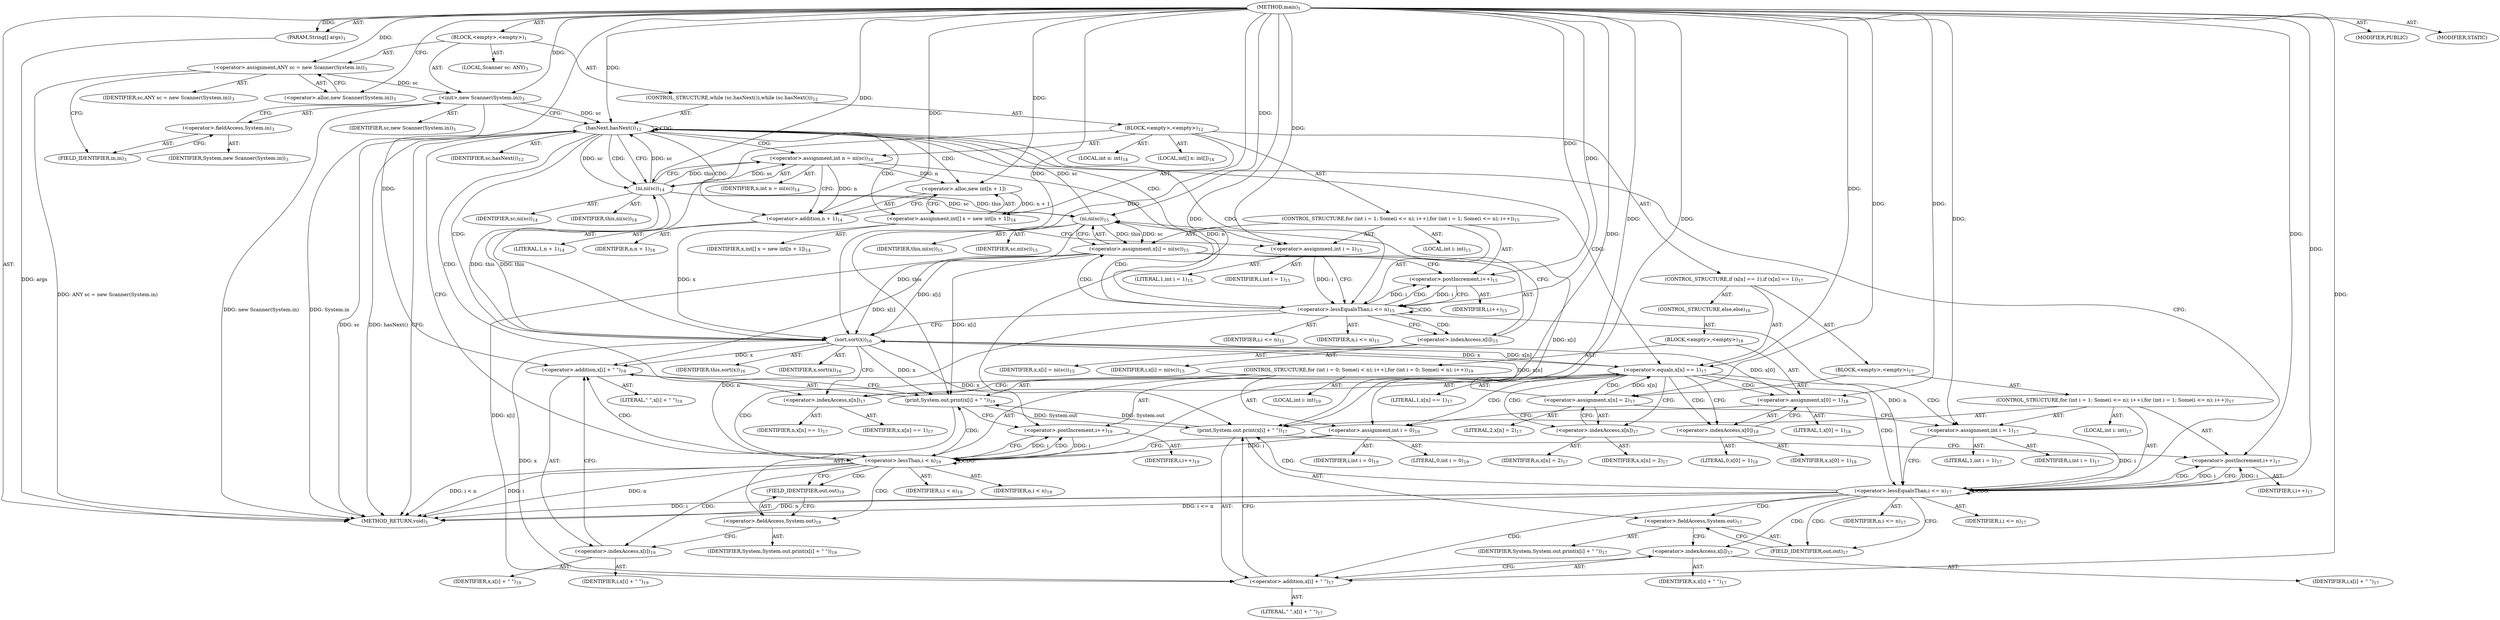digraph "main" {  
"19" [label = <(METHOD,main)<SUB>1</SUB>> ]
"20" [label = <(PARAM,String[] args)<SUB>1</SUB>> ]
"21" [label = <(BLOCK,&lt;empty&gt;,&lt;empty&gt;)<SUB>1</SUB>> ]
"4" [label = <(LOCAL,Scanner sc: ANY)<SUB>3</SUB>> ]
"22" [label = <(&lt;operator&gt;.assignment,ANY sc = new Scanner(System.in))<SUB>3</SUB>> ]
"23" [label = <(IDENTIFIER,sc,ANY sc = new Scanner(System.in))<SUB>3</SUB>> ]
"24" [label = <(&lt;operator&gt;.alloc,new Scanner(System.in))<SUB>3</SUB>> ]
"25" [label = <(&lt;init&gt;,new Scanner(System.in))<SUB>3</SUB>> ]
"3" [label = <(IDENTIFIER,sc,new Scanner(System.in))<SUB>3</SUB>> ]
"26" [label = <(&lt;operator&gt;.fieldAccess,System.in)<SUB>3</SUB>> ]
"27" [label = <(IDENTIFIER,System,new Scanner(System.in))<SUB>3</SUB>> ]
"28" [label = <(FIELD_IDENTIFIER,in,in)<SUB>3</SUB>> ]
"29" [label = <(CONTROL_STRUCTURE,while (sc.hasNext()),while (sc.hasNext()))<SUB>12</SUB>> ]
"30" [label = <(hasNext,hasNext())<SUB>12</SUB>> ]
"31" [label = <(IDENTIFIER,sc,hasNext())<SUB>12</SUB>> ]
"32" [label = <(BLOCK,&lt;empty&gt;,&lt;empty&gt;)<SUB>12</SUB>> ]
"33" [label = <(LOCAL,int n: int)<SUB>14</SUB>> ]
"34" [label = <(LOCAL,int[] x: int[])<SUB>14</SUB>> ]
"35" [label = <(&lt;operator&gt;.assignment,int n = ni(sc))<SUB>14</SUB>> ]
"36" [label = <(IDENTIFIER,n,int n = ni(sc))<SUB>14</SUB>> ]
"37" [label = <(ni,ni(sc))<SUB>14</SUB>> ]
"38" [label = <(IDENTIFIER,this,ni(sc))<SUB>14</SUB>> ]
"39" [label = <(IDENTIFIER,sc,ni(sc))<SUB>14</SUB>> ]
"40" [label = <(&lt;operator&gt;.assignment,int[] x = new int[n + 1])<SUB>14</SUB>> ]
"41" [label = <(IDENTIFIER,x,int[] x = new int[n + 1])<SUB>14</SUB>> ]
"42" [label = <(&lt;operator&gt;.alloc,new int[n + 1])> ]
"43" [label = <(&lt;operator&gt;.addition,n + 1)<SUB>14</SUB>> ]
"44" [label = <(IDENTIFIER,n,n + 1)<SUB>14</SUB>> ]
"45" [label = <(LITERAL,1,n + 1)<SUB>14</SUB>> ]
"46" [label = <(CONTROL_STRUCTURE,for (int i = 1; Some(i &lt;= n); i++),for (int i = 1; Some(i &lt;= n); i++))<SUB>15</SUB>> ]
"47" [label = <(LOCAL,int i: int)<SUB>15</SUB>> ]
"48" [label = <(&lt;operator&gt;.assignment,int i = 1)<SUB>15</SUB>> ]
"49" [label = <(IDENTIFIER,i,int i = 1)<SUB>15</SUB>> ]
"50" [label = <(LITERAL,1,int i = 1)<SUB>15</SUB>> ]
"51" [label = <(&lt;operator&gt;.lessEqualsThan,i &lt;= n)<SUB>15</SUB>> ]
"52" [label = <(IDENTIFIER,i,i &lt;= n)<SUB>15</SUB>> ]
"53" [label = <(IDENTIFIER,n,i &lt;= n)<SUB>15</SUB>> ]
"54" [label = <(&lt;operator&gt;.postIncrement,i++)<SUB>15</SUB>> ]
"55" [label = <(IDENTIFIER,i,i++)<SUB>15</SUB>> ]
"56" [label = <(&lt;operator&gt;.assignment,x[i] = ni(sc))<SUB>15</SUB>> ]
"57" [label = <(&lt;operator&gt;.indexAccess,x[i])<SUB>15</SUB>> ]
"58" [label = <(IDENTIFIER,x,x[i] = ni(sc))<SUB>15</SUB>> ]
"59" [label = <(IDENTIFIER,i,x[i] = ni(sc))<SUB>15</SUB>> ]
"60" [label = <(ni,ni(sc))<SUB>15</SUB>> ]
"61" [label = <(IDENTIFIER,this,ni(sc))<SUB>15</SUB>> ]
"62" [label = <(IDENTIFIER,sc,ni(sc))<SUB>15</SUB>> ]
"63" [label = <(sort,sort(x))<SUB>16</SUB>> ]
"64" [label = <(IDENTIFIER,this,sort(x))<SUB>16</SUB>> ]
"65" [label = <(IDENTIFIER,x,sort(x))<SUB>16</SUB>> ]
"66" [label = <(CONTROL_STRUCTURE,if (x[n] == 1),if (x[n] == 1))<SUB>17</SUB>> ]
"67" [label = <(&lt;operator&gt;.equals,x[n] == 1)<SUB>17</SUB>> ]
"68" [label = <(&lt;operator&gt;.indexAccess,x[n])<SUB>17</SUB>> ]
"69" [label = <(IDENTIFIER,x,x[n] == 1)<SUB>17</SUB>> ]
"70" [label = <(IDENTIFIER,n,x[n] == 1)<SUB>17</SUB>> ]
"71" [label = <(LITERAL,1,x[n] == 1)<SUB>17</SUB>> ]
"72" [label = <(BLOCK,&lt;empty&gt;,&lt;empty&gt;)<SUB>17</SUB>> ]
"73" [label = <(&lt;operator&gt;.assignment,x[n] = 2)<SUB>17</SUB>> ]
"74" [label = <(&lt;operator&gt;.indexAccess,x[n])<SUB>17</SUB>> ]
"75" [label = <(IDENTIFIER,x,x[n] = 2)<SUB>17</SUB>> ]
"76" [label = <(IDENTIFIER,n,x[n] = 2)<SUB>17</SUB>> ]
"77" [label = <(LITERAL,2,x[n] = 2)<SUB>17</SUB>> ]
"78" [label = <(CONTROL_STRUCTURE,for (int i = 1; Some(i &lt;= n); i++),for (int i = 1; Some(i &lt;= n); i++))<SUB>17</SUB>> ]
"79" [label = <(LOCAL,int i: int)<SUB>17</SUB>> ]
"80" [label = <(&lt;operator&gt;.assignment,int i = 1)<SUB>17</SUB>> ]
"81" [label = <(IDENTIFIER,i,int i = 1)<SUB>17</SUB>> ]
"82" [label = <(LITERAL,1,int i = 1)<SUB>17</SUB>> ]
"83" [label = <(&lt;operator&gt;.lessEqualsThan,i &lt;= n)<SUB>17</SUB>> ]
"84" [label = <(IDENTIFIER,i,i &lt;= n)<SUB>17</SUB>> ]
"85" [label = <(IDENTIFIER,n,i &lt;= n)<SUB>17</SUB>> ]
"86" [label = <(&lt;operator&gt;.postIncrement,i++)<SUB>17</SUB>> ]
"87" [label = <(IDENTIFIER,i,i++)<SUB>17</SUB>> ]
"88" [label = <(print,System.out.print(x[i] + &quot; &quot;))<SUB>17</SUB>> ]
"89" [label = <(&lt;operator&gt;.fieldAccess,System.out)<SUB>17</SUB>> ]
"90" [label = <(IDENTIFIER,System,System.out.print(x[i] + &quot; &quot;))<SUB>17</SUB>> ]
"91" [label = <(FIELD_IDENTIFIER,out,out)<SUB>17</SUB>> ]
"92" [label = <(&lt;operator&gt;.addition,x[i] + &quot; &quot;)<SUB>17</SUB>> ]
"93" [label = <(&lt;operator&gt;.indexAccess,x[i])<SUB>17</SUB>> ]
"94" [label = <(IDENTIFIER,x,x[i] + &quot; &quot;)<SUB>17</SUB>> ]
"95" [label = <(IDENTIFIER,i,x[i] + &quot; &quot;)<SUB>17</SUB>> ]
"96" [label = <(LITERAL,&quot; &quot;,x[i] + &quot; &quot;)<SUB>17</SUB>> ]
"97" [label = <(CONTROL_STRUCTURE,else,else)<SUB>18</SUB>> ]
"98" [label = <(BLOCK,&lt;empty&gt;,&lt;empty&gt;)<SUB>18</SUB>> ]
"99" [label = <(&lt;operator&gt;.assignment,x[0] = 1)<SUB>18</SUB>> ]
"100" [label = <(&lt;operator&gt;.indexAccess,x[0])<SUB>18</SUB>> ]
"101" [label = <(IDENTIFIER,x,x[0] = 1)<SUB>18</SUB>> ]
"102" [label = <(LITERAL,0,x[0] = 1)<SUB>18</SUB>> ]
"103" [label = <(LITERAL,1,x[0] = 1)<SUB>18</SUB>> ]
"104" [label = <(CONTROL_STRUCTURE,for (int i = 0; Some(i &lt; n); i++),for (int i = 0; Some(i &lt; n); i++))<SUB>19</SUB>> ]
"105" [label = <(LOCAL,int i: int)<SUB>19</SUB>> ]
"106" [label = <(&lt;operator&gt;.assignment,int i = 0)<SUB>19</SUB>> ]
"107" [label = <(IDENTIFIER,i,int i = 0)<SUB>19</SUB>> ]
"108" [label = <(LITERAL,0,int i = 0)<SUB>19</SUB>> ]
"109" [label = <(&lt;operator&gt;.lessThan,i &lt; n)<SUB>19</SUB>> ]
"110" [label = <(IDENTIFIER,i,i &lt; n)<SUB>19</SUB>> ]
"111" [label = <(IDENTIFIER,n,i &lt; n)<SUB>19</SUB>> ]
"112" [label = <(&lt;operator&gt;.postIncrement,i++)<SUB>19</SUB>> ]
"113" [label = <(IDENTIFIER,i,i++)<SUB>19</SUB>> ]
"114" [label = <(print,System.out.print(x[i] + &quot; &quot;))<SUB>19</SUB>> ]
"115" [label = <(&lt;operator&gt;.fieldAccess,System.out)<SUB>19</SUB>> ]
"116" [label = <(IDENTIFIER,System,System.out.print(x[i] + &quot; &quot;))<SUB>19</SUB>> ]
"117" [label = <(FIELD_IDENTIFIER,out,out)<SUB>19</SUB>> ]
"118" [label = <(&lt;operator&gt;.addition,x[i] + &quot; &quot;)<SUB>19</SUB>> ]
"119" [label = <(&lt;operator&gt;.indexAccess,x[i])<SUB>19</SUB>> ]
"120" [label = <(IDENTIFIER,x,x[i] + &quot; &quot;)<SUB>19</SUB>> ]
"121" [label = <(IDENTIFIER,i,x[i] + &quot; &quot;)<SUB>19</SUB>> ]
"122" [label = <(LITERAL,&quot; &quot;,x[i] + &quot; &quot;)<SUB>19</SUB>> ]
"123" [label = <(MODIFIER,PUBLIC)> ]
"124" [label = <(MODIFIER,STATIC)> ]
"125" [label = <(METHOD_RETURN,void)<SUB>1</SUB>> ]
  "19" -> "20"  [ label = "AST: "] 
  "19" -> "21"  [ label = "AST: "] 
  "19" -> "123"  [ label = "AST: "] 
  "19" -> "124"  [ label = "AST: "] 
  "19" -> "125"  [ label = "AST: "] 
  "21" -> "4"  [ label = "AST: "] 
  "21" -> "22"  [ label = "AST: "] 
  "21" -> "25"  [ label = "AST: "] 
  "21" -> "29"  [ label = "AST: "] 
  "22" -> "23"  [ label = "AST: "] 
  "22" -> "24"  [ label = "AST: "] 
  "25" -> "3"  [ label = "AST: "] 
  "25" -> "26"  [ label = "AST: "] 
  "26" -> "27"  [ label = "AST: "] 
  "26" -> "28"  [ label = "AST: "] 
  "29" -> "30"  [ label = "AST: "] 
  "29" -> "32"  [ label = "AST: "] 
  "30" -> "31"  [ label = "AST: "] 
  "32" -> "33"  [ label = "AST: "] 
  "32" -> "34"  [ label = "AST: "] 
  "32" -> "35"  [ label = "AST: "] 
  "32" -> "40"  [ label = "AST: "] 
  "32" -> "46"  [ label = "AST: "] 
  "32" -> "63"  [ label = "AST: "] 
  "32" -> "66"  [ label = "AST: "] 
  "35" -> "36"  [ label = "AST: "] 
  "35" -> "37"  [ label = "AST: "] 
  "37" -> "38"  [ label = "AST: "] 
  "37" -> "39"  [ label = "AST: "] 
  "40" -> "41"  [ label = "AST: "] 
  "40" -> "42"  [ label = "AST: "] 
  "42" -> "43"  [ label = "AST: "] 
  "43" -> "44"  [ label = "AST: "] 
  "43" -> "45"  [ label = "AST: "] 
  "46" -> "47"  [ label = "AST: "] 
  "46" -> "48"  [ label = "AST: "] 
  "46" -> "51"  [ label = "AST: "] 
  "46" -> "54"  [ label = "AST: "] 
  "46" -> "56"  [ label = "AST: "] 
  "48" -> "49"  [ label = "AST: "] 
  "48" -> "50"  [ label = "AST: "] 
  "51" -> "52"  [ label = "AST: "] 
  "51" -> "53"  [ label = "AST: "] 
  "54" -> "55"  [ label = "AST: "] 
  "56" -> "57"  [ label = "AST: "] 
  "56" -> "60"  [ label = "AST: "] 
  "57" -> "58"  [ label = "AST: "] 
  "57" -> "59"  [ label = "AST: "] 
  "60" -> "61"  [ label = "AST: "] 
  "60" -> "62"  [ label = "AST: "] 
  "63" -> "64"  [ label = "AST: "] 
  "63" -> "65"  [ label = "AST: "] 
  "66" -> "67"  [ label = "AST: "] 
  "66" -> "72"  [ label = "AST: "] 
  "66" -> "97"  [ label = "AST: "] 
  "67" -> "68"  [ label = "AST: "] 
  "67" -> "71"  [ label = "AST: "] 
  "68" -> "69"  [ label = "AST: "] 
  "68" -> "70"  [ label = "AST: "] 
  "72" -> "73"  [ label = "AST: "] 
  "72" -> "78"  [ label = "AST: "] 
  "73" -> "74"  [ label = "AST: "] 
  "73" -> "77"  [ label = "AST: "] 
  "74" -> "75"  [ label = "AST: "] 
  "74" -> "76"  [ label = "AST: "] 
  "78" -> "79"  [ label = "AST: "] 
  "78" -> "80"  [ label = "AST: "] 
  "78" -> "83"  [ label = "AST: "] 
  "78" -> "86"  [ label = "AST: "] 
  "78" -> "88"  [ label = "AST: "] 
  "80" -> "81"  [ label = "AST: "] 
  "80" -> "82"  [ label = "AST: "] 
  "83" -> "84"  [ label = "AST: "] 
  "83" -> "85"  [ label = "AST: "] 
  "86" -> "87"  [ label = "AST: "] 
  "88" -> "89"  [ label = "AST: "] 
  "88" -> "92"  [ label = "AST: "] 
  "89" -> "90"  [ label = "AST: "] 
  "89" -> "91"  [ label = "AST: "] 
  "92" -> "93"  [ label = "AST: "] 
  "92" -> "96"  [ label = "AST: "] 
  "93" -> "94"  [ label = "AST: "] 
  "93" -> "95"  [ label = "AST: "] 
  "97" -> "98"  [ label = "AST: "] 
  "98" -> "99"  [ label = "AST: "] 
  "98" -> "104"  [ label = "AST: "] 
  "99" -> "100"  [ label = "AST: "] 
  "99" -> "103"  [ label = "AST: "] 
  "100" -> "101"  [ label = "AST: "] 
  "100" -> "102"  [ label = "AST: "] 
  "104" -> "105"  [ label = "AST: "] 
  "104" -> "106"  [ label = "AST: "] 
  "104" -> "109"  [ label = "AST: "] 
  "104" -> "112"  [ label = "AST: "] 
  "104" -> "114"  [ label = "AST: "] 
  "106" -> "107"  [ label = "AST: "] 
  "106" -> "108"  [ label = "AST: "] 
  "109" -> "110"  [ label = "AST: "] 
  "109" -> "111"  [ label = "AST: "] 
  "112" -> "113"  [ label = "AST: "] 
  "114" -> "115"  [ label = "AST: "] 
  "114" -> "118"  [ label = "AST: "] 
  "115" -> "116"  [ label = "AST: "] 
  "115" -> "117"  [ label = "AST: "] 
  "118" -> "119"  [ label = "AST: "] 
  "118" -> "122"  [ label = "AST: "] 
  "119" -> "120"  [ label = "AST: "] 
  "119" -> "121"  [ label = "AST: "] 
  "22" -> "28"  [ label = "CFG: "] 
  "25" -> "30"  [ label = "CFG: "] 
  "24" -> "22"  [ label = "CFG: "] 
  "26" -> "25"  [ label = "CFG: "] 
  "30" -> "125"  [ label = "CFG: "] 
  "30" -> "37"  [ label = "CFG: "] 
  "28" -> "26"  [ label = "CFG: "] 
  "35" -> "43"  [ label = "CFG: "] 
  "40" -> "48"  [ label = "CFG: "] 
  "63" -> "68"  [ label = "CFG: "] 
  "37" -> "35"  [ label = "CFG: "] 
  "42" -> "40"  [ label = "CFG: "] 
  "48" -> "51"  [ label = "CFG: "] 
  "51" -> "57"  [ label = "CFG: "] 
  "51" -> "63"  [ label = "CFG: "] 
  "54" -> "51"  [ label = "CFG: "] 
  "56" -> "54"  [ label = "CFG: "] 
  "67" -> "74"  [ label = "CFG: "] 
  "67" -> "100"  [ label = "CFG: "] 
  "43" -> "42"  [ label = "CFG: "] 
  "57" -> "60"  [ label = "CFG: "] 
  "60" -> "56"  [ label = "CFG: "] 
  "68" -> "67"  [ label = "CFG: "] 
  "73" -> "80"  [ label = "CFG: "] 
  "74" -> "73"  [ label = "CFG: "] 
  "80" -> "83"  [ label = "CFG: "] 
  "83" -> "30"  [ label = "CFG: "] 
  "83" -> "91"  [ label = "CFG: "] 
  "86" -> "83"  [ label = "CFG: "] 
  "88" -> "86"  [ label = "CFG: "] 
  "99" -> "106"  [ label = "CFG: "] 
  "89" -> "93"  [ label = "CFG: "] 
  "92" -> "88"  [ label = "CFG: "] 
  "100" -> "99"  [ label = "CFG: "] 
  "106" -> "109"  [ label = "CFG: "] 
  "109" -> "30"  [ label = "CFG: "] 
  "109" -> "117"  [ label = "CFG: "] 
  "112" -> "109"  [ label = "CFG: "] 
  "114" -> "112"  [ label = "CFG: "] 
  "91" -> "89"  [ label = "CFG: "] 
  "93" -> "92"  [ label = "CFG: "] 
  "115" -> "119"  [ label = "CFG: "] 
  "118" -> "114"  [ label = "CFG: "] 
  "117" -> "115"  [ label = "CFG: "] 
  "119" -> "118"  [ label = "CFG: "] 
  "19" -> "24"  [ label = "CFG: "] 
  "20" -> "125"  [ label = "DDG: args"] 
  "22" -> "125"  [ label = "DDG: ANY sc = new Scanner(System.in)"] 
  "25" -> "125"  [ label = "DDG: System.in"] 
  "25" -> "125"  [ label = "DDG: new Scanner(System.in)"] 
  "30" -> "125"  [ label = "DDG: sc"] 
  "30" -> "125"  [ label = "DDG: hasNext()"] 
  "109" -> "125"  [ label = "DDG: i"] 
  "109" -> "125"  [ label = "DDG: n"] 
  "109" -> "125"  [ label = "DDG: i &lt; n"] 
  "83" -> "125"  [ label = "DDG: i"] 
  "83" -> "125"  [ label = "DDG: n"] 
  "83" -> "125"  [ label = "DDG: i &lt;= n"] 
  "19" -> "20"  [ label = "DDG: "] 
  "19" -> "22"  [ label = "DDG: "] 
  "22" -> "25"  [ label = "DDG: sc"] 
  "19" -> "25"  [ label = "DDG: "] 
  "25" -> "30"  [ label = "DDG: sc"] 
  "37" -> "30"  [ label = "DDG: sc"] 
  "60" -> "30"  [ label = "DDG: sc"] 
  "19" -> "30"  [ label = "DDG: "] 
  "37" -> "35"  [ label = "DDG: this"] 
  "37" -> "35"  [ label = "DDG: sc"] 
  "42" -> "40"  [ label = "DDG: n + 1"] 
  "19" -> "48"  [ label = "DDG: "] 
  "60" -> "56"  [ label = "DDG: this"] 
  "60" -> "56"  [ label = "DDG: sc"] 
  "37" -> "63"  [ label = "DDG: this"] 
  "60" -> "63"  [ label = "DDG: this"] 
  "19" -> "63"  [ label = "DDG: "] 
  "40" -> "63"  [ label = "DDG: x"] 
  "67" -> "63"  [ label = "DDG: x[n]"] 
  "99" -> "63"  [ label = "DDG: x[0]"] 
  "73" -> "63"  [ label = "DDG: x[n]"] 
  "56" -> "63"  [ label = "DDG: x[i]"] 
  "63" -> "37"  [ label = "DDG: this"] 
  "19" -> "37"  [ label = "DDG: "] 
  "30" -> "37"  [ label = "DDG: sc"] 
  "35" -> "42"  [ label = "DDG: n"] 
  "19" -> "42"  [ label = "DDG: "] 
  "48" -> "51"  [ label = "DDG: i"] 
  "54" -> "51"  [ label = "DDG: i"] 
  "19" -> "51"  [ label = "DDG: "] 
  "35" -> "51"  [ label = "DDG: n"] 
  "51" -> "54"  [ label = "DDG: i"] 
  "19" -> "54"  [ label = "DDG: "] 
  "63" -> "67"  [ label = "DDG: x"] 
  "73" -> "67"  [ label = "DDG: x[n]"] 
  "19" -> "67"  [ label = "DDG: "] 
  "19" -> "73"  [ label = "DDG: "] 
  "35" -> "43"  [ label = "DDG: n"] 
  "19" -> "43"  [ label = "DDG: "] 
  "37" -> "60"  [ label = "DDG: this"] 
  "19" -> "60"  [ label = "DDG: "] 
  "37" -> "60"  [ label = "DDG: sc"] 
  "19" -> "80"  [ label = "DDG: "] 
  "19" -> "99"  [ label = "DDG: "] 
  "80" -> "83"  [ label = "DDG: i"] 
  "86" -> "83"  [ label = "DDG: i"] 
  "19" -> "83"  [ label = "DDG: "] 
  "51" -> "83"  [ label = "DDG: n"] 
  "83" -> "86"  [ label = "DDG: i"] 
  "19" -> "86"  [ label = "DDG: "] 
  "114" -> "88"  [ label = "DDG: System.out"] 
  "63" -> "88"  [ label = "DDG: x"] 
  "56" -> "88"  [ label = "DDG: x[i]"] 
  "19" -> "88"  [ label = "DDG: "] 
  "19" -> "106"  [ label = "DDG: "] 
  "63" -> "92"  [ label = "DDG: x"] 
  "56" -> "92"  [ label = "DDG: x[i]"] 
  "19" -> "92"  [ label = "DDG: "] 
  "106" -> "109"  [ label = "DDG: i"] 
  "112" -> "109"  [ label = "DDG: i"] 
  "19" -> "109"  [ label = "DDG: "] 
  "51" -> "109"  [ label = "DDG: n"] 
  "109" -> "112"  [ label = "DDG: i"] 
  "19" -> "112"  [ label = "DDG: "] 
  "88" -> "114"  [ label = "DDG: System.out"] 
  "63" -> "114"  [ label = "DDG: x"] 
  "56" -> "114"  [ label = "DDG: x[i]"] 
  "19" -> "114"  [ label = "DDG: "] 
  "63" -> "118"  [ label = "DDG: x"] 
  "56" -> "118"  [ label = "DDG: x[i]"] 
  "19" -> "118"  [ label = "DDG: "] 
  "30" -> "30"  [ label = "CDG: "] 
  "30" -> "48"  [ label = "CDG: "] 
  "30" -> "68"  [ label = "CDG: "] 
  "30" -> "42"  [ label = "CDG: "] 
  "30" -> "51"  [ label = "CDG: "] 
  "30" -> "37"  [ label = "CDG: "] 
  "30" -> "67"  [ label = "CDG: "] 
  "30" -> "40"  [ label = "CDG: "] 
  "30" -> "35"  [ label = "CDG: "] 
  "30" -> "43"  [ label = "CDG: "] 
  "30" -> "63"  [ label = "CDG: "] 
  "51" -> "60"  [ label = "CDG: "] 
  "51" -> "51"  [ label = "CDG: "] 
  "51" -> "57"  [ label = "CDG: "] 
  "51" -> "56"  [ label = "CDG: "] 
  "51" -> "54"  [ label = "CDG: "] 
  "67" -> "73"  [ label = "CDG: "] 
  "67" -> "99"  [ label = "CDG: "] 
  "67" -> "74"  [ label = "CDG: "] 
  "67" -> "106"  [ label = "CDG: "] 
  "67" -> "80"  [ label = "CDG: "] 
  "67" -> "83"  [ label = "CDG: "] 
  "67" -> "100"  [ label = "CDG: "] 
  "67" -> "109"  [ label = "CDG: "] 
  "83" -> "89"  [ label = "CDG: "] 
  "83" -> "92"  [ label = "CDG: "] 
  "83" -> "91"  [ label = "CDG: "] 
  "83" -> "93"  [ label = "CDG: "] 
  "83" -> "83"  [ label = "CDG: "] 
  "83" -> "88"  [ label = "CDG: "] 
  "83" -> "86"  [ label = "CDG: "] 
  "109" -> "115"  [ label = "CDG: "] 
  "109" -> "114"  [ label = "CDG: "] 
  "109" -> "119"  [ label = "CDG: "] 
  "109" -> "112"  [ label = "CDG: "] 
  "109" -> "118"  [ label = "CDG: "] 
  "109" -> "117"  [ label = "CDG: "] 
  "109" -> "109"  [ label = "CDG: "] 
}

